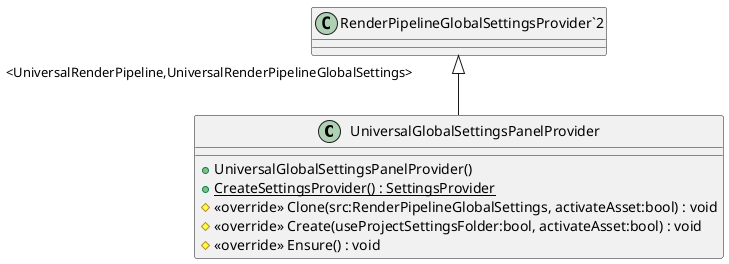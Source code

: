 @startuml
class UniversalGlobalSettingsPanelProvider {
    + UniversalGlobalSettingsPanelProvider()
    + {static} CreateSettingsProvider() : SettingsProvider
    # <<override>> Clone(src:RenderPipelineGlobalSettings, activateAsset:bool) : void
    # <<override>> Create(useProjectSettingsFolder:bool, activateAsset:bool) : void
    # <<override>> Ensure() : void
}
"RenderPipelineGlobalSettingsProvider`2" "<UniversalRenderPipeline,UniversalRenderPipelineGlobalSettings>" <|-- UniversalGlobalSettingsPanelProvider
@enduml

